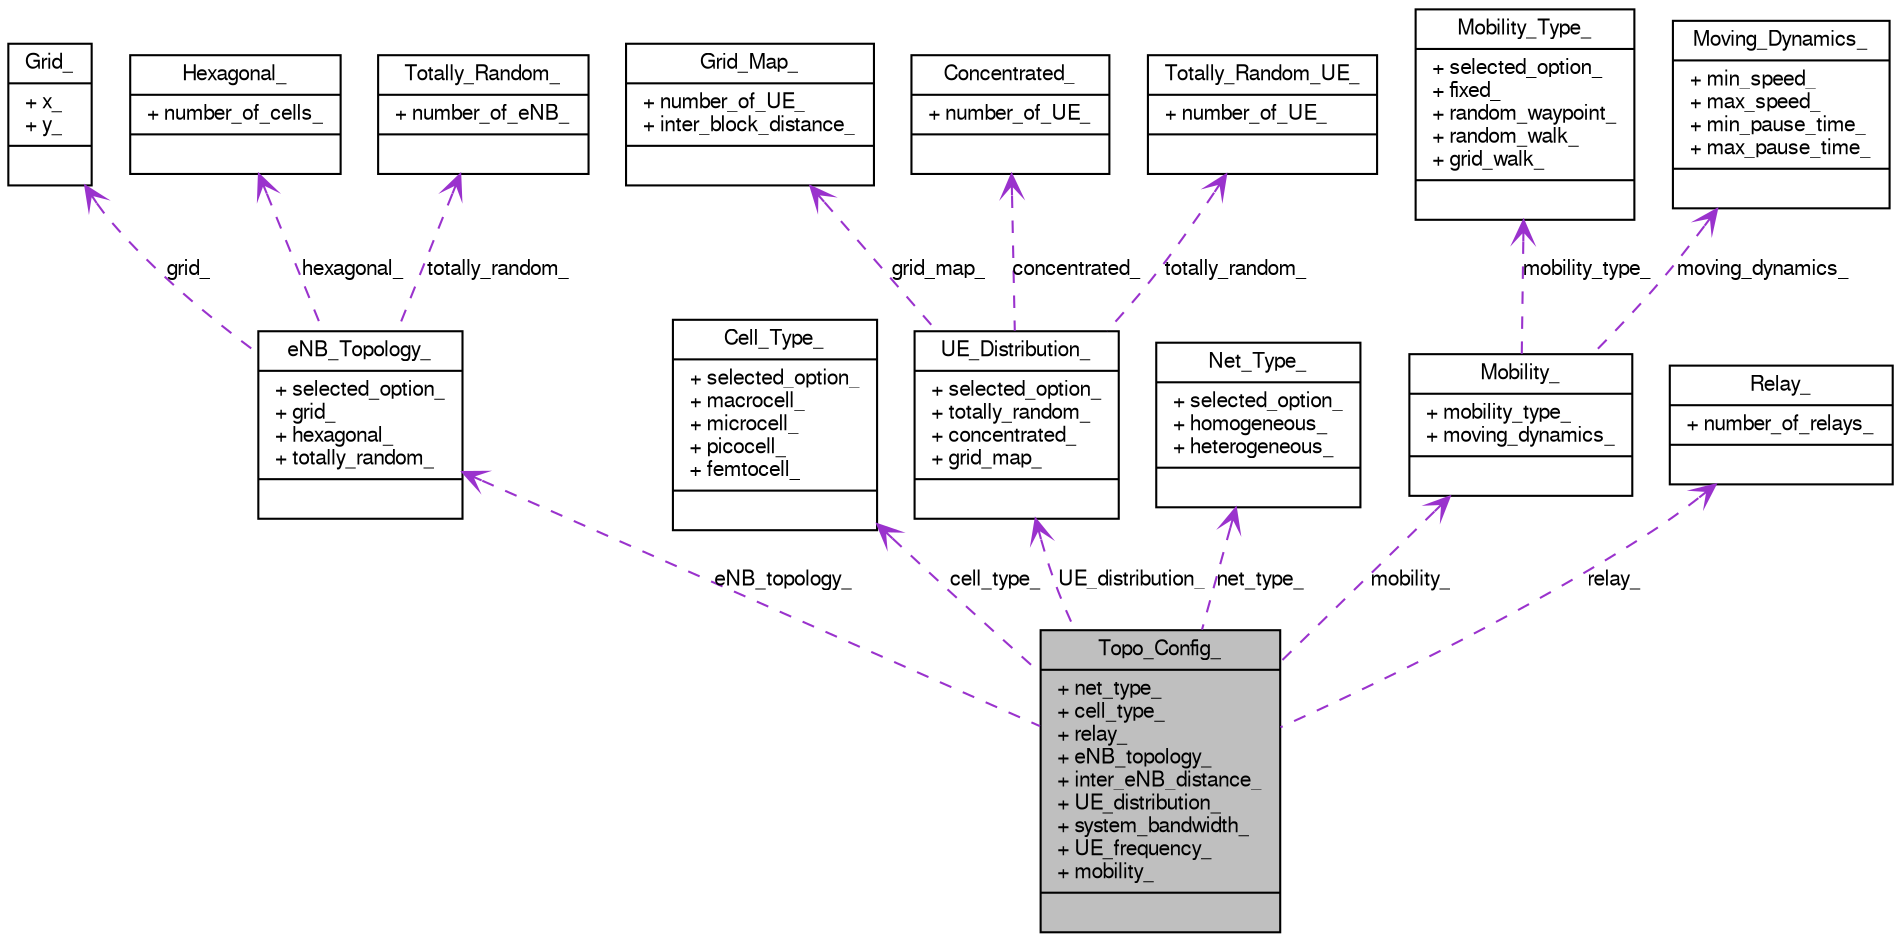 digraph G
{
  edge [fontname="FreeSans",fontsize="10",labelfontname="FreeSans",labelfontsize="10"];
  node [fontname="FreeSans",fontsize="10",shape=record];
  Node1 [label="{Topo_Config_\n|+ net_type_\l+ cell_type_\l+ relay_\l+ eNB_topology_\l+ inter_eNB_distance_\l+ UE_distribution_\l+ system_bandwidth_\l+ UE_frequency_\l+ mobility_\l|}",height=0.2,width=0.4,color="black", fillcolor="grey75", style="filled" fontcolor="black"];
  Node2 -> Node1 [dir=back,color="darkorchid3",fontsize="10",style="dashed",label="eNB_topology_",arrowtail="open"];
  Node2 [label="{eNB_Topology_\n|+ selected_option_\l+ grid_\l+ hexagonal_\l+ totally_random_\l|}",height=0.2,width=0.4,color="black", fillcolor="white", style="filled",URL="$structeNB__Topology__.html"];
  Node3 -> Node2 [dir=back,color="darkorchid3",fontsize="10",style="dashed",label="grid_",arrowtail="open"];
  Node3 [label="{Grid_\n|+ x_\l+ y_\l|}",height=0.2,width=0.4,color="black", fillcolor="white", style="filled",URL="$structGrid__.html"];
  Node4 -> Node2 [dir=back,color="darkorchid3",fontsize="10",style="dashed",label="hexagonal_",arrowtail="open"];
  Node4 [label="{Hexagonal_\n|+ number_of_cells_\l|}",height=0.2,width=0.4,color="black", fillcolor="white", style="filled",URL="$structHexagonal__.html"];
  Node5 -> Node2 [dir=back,color="darkorchid3",fontsize="10",style="dashed",label="totally_random_",arrowtail="open"];
  Node5 [label="{Totally_Random_\n|+ number_of_eNB_\l|}",height=0.2,width=0.4,color="black", fillcolor="white", style="filled",URL="$structTotally__Random__.html"];
  Node6 -> Node1 [dir=back,color="darkorchid3",fontsize="10",style="dashed",label="cell_type_",arrowtail="open"];
  Node6 [label="{Cell_Type_\n|+ selected_option_\l+ macrocell_\l+ microcell_\l+ picocell_\l+ femtocell_\l|}",height=0.2,width=0.4,color="black", fillcolor="white", style="filled",URL="$structCell__Type__.html"];
  Node7 -> Node1 [dir=back,color="darkorchid3",fontsize="10",style="dashed",label="UE_distribution_",arrowtail="open"];
  Node7 [label="{UE_Distribution_\n|+ selected_option_\l+ totally_random_\l+ concentrated_\l+ grid_map_\l|}",height=0.2,width=0.4,color="black", fillcolor="white", style="filled",URL="$structUE__Distribution__.html"];
  Node8 -> Node7 [dir=back,color="darkorchid3",fontsize="10",style="dashed",label="grid_map_",arrowtail="open"];
  Node8 [label="{Grid_Map_\n|+ number_of_UE_\l+ inter_block_distance_\l|}",height=0.2,width=0.4,color="black", fillcolor="white", style="filled",URL="$structGrid__Map__.html"];
  Node9 -> Node7 [dir=back,color="darkorchid3",fontsize="10",style="dashed",label="concentrated_",arrowtail="open"];
  Node9 [label="{Concentrated_\n|+ number_of_UE_\l|}",height=0.2,width=0.4,color="black", fillcolor="white", style="filled",URL="$structConcentrated__.html"];
  Node10 -> Node7 [dir=back,color="darkorchid3",fontsize="10",style="dashed",label="totally_random_",arrowtail="open"];
  Node10 [label="{Totally_Random_UE_\n|+ number_of_UE_\l|}",height=0.2,width=0.4,color="black", fillcolor="white", style="filled",URL="$structTotally__Random__UE__.html"];
  Node11 -> Node1 [dir=back,color="darkorchid3",fontsize="10",style="dashed",label="net_type_",arrowtail="open"];
  Node11 [label="{Net_Type_\n|+ selected_option_\l+ homogeneous_\l+ heterogeneous_\l|}",height=0.2,width=0.4,color="black", fillcolor="white", style="filled",URL="$structNet__Type__.html"];
  Node12 -> Node1 [dir=back,color="darkorchid3",fontsize="10",style="dashed",label="mobility_",arrowtail="open"];
  Node12 [label="{Mobility_\n|+ mobility_type_\l+ moving_dynamics_\l|}",height=0.2,width=0.4,color="black", fillcolor="white", style="filled",URL="$structMobility__.html"];
  Node13 -> Node12 [dir=back,color="darkorchid3",fontsize="10",style="dashed",label="mobility_type_",arrowtail="open"];
  Node13 [label="{Mobility_Type_\n|+ selected_option_\l+ fixed_\l+ random_waypoint_\l+ random_walk_\l+ grid_walk_\l|}",height=0.2,width=0.4,color="black", fillcolor="white", style="filled",URL="$structMobility__Type__.html"];
  Node14 -> Node12 [dir=back,color="darkorchid3",fontsize="10",style="dashed",label="moving_dynamics_",arrowtail="open"];
  Node14 [label="{Moving_Dynamics_\n|+ min_speed_\l+ max_speed_\l+ min_pause_time_\l+ max_pause_time_\l|}",height=0.2,width=0.4,color="black", fillcolor="white", style="filled",URL="$structMoving__Dynamics__.html"];
  Node15 -> Node1 [dir=back,color="darkorchid3",fontsize="10",style="dashed",label="relay_",arrowtail="open"];
  Node15 [label="{Relay_\n|+ number_of_relays_\l|}",height=0.2,width=0.4,color="black", fillcolor="white", style="filled",URL="$structRelay__.html"];
}
